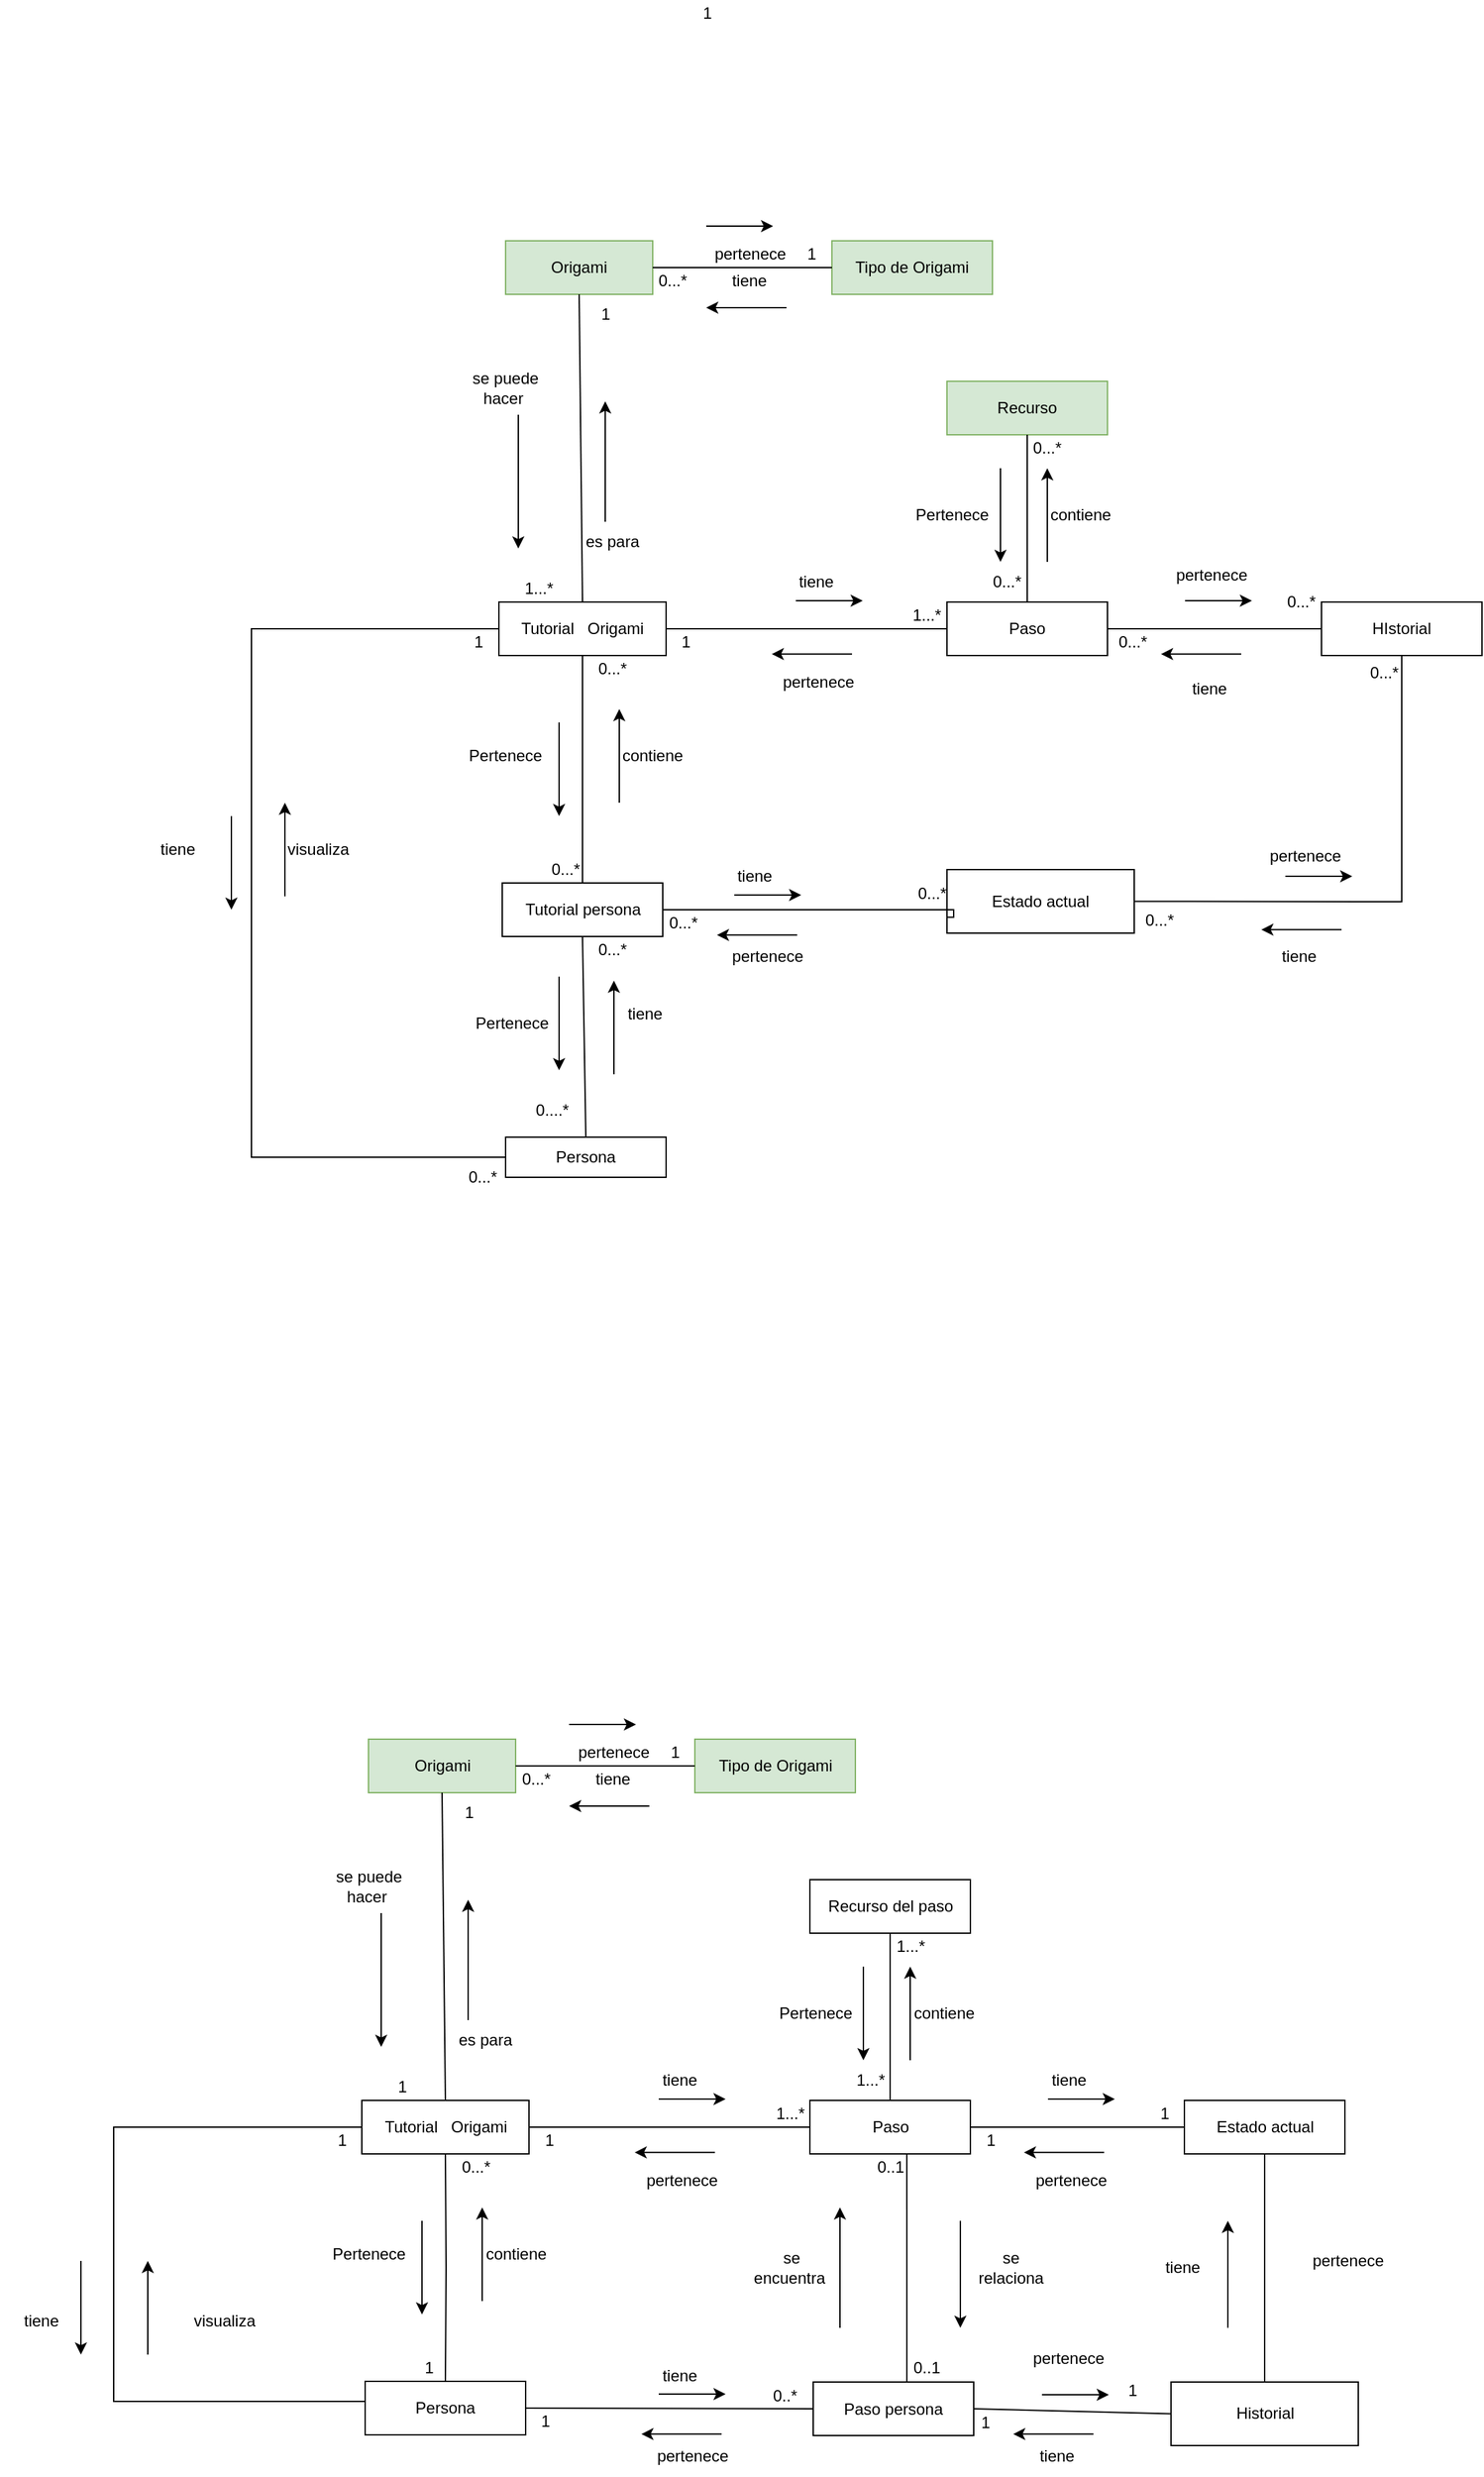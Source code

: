 <mxfile version="20.2.8" type="github">
  <diagram id="qQjOGNZVM2u2vZWcB5vZ" name="Página-1">
    <mxGraphModel dx="2557" dy="2134" grid="1" gridSize="10" guides="1" tooltips="1" connect="1" arrows="1" fold="1" page="1" pageScale="1" pageWidth="827" pageHeight="1169" math="0" shadow="0">
      <root>
        <mxCell id="0" />
        <mxCell id="1" parent="0" />
        <mxCell id="uiCKqk8TsC3t00TrTfl8-2" value="Tipo de Origami" style="rounded=0;whiteSpace=wrap;html=1;fillColor=#d5e8d4;strokeColor=#82b366;" parent="1" vertex="1">
          <mxGeometry x="424" y="40" width="120" height="40" as="geometry" />
        </mxCell>
        <mxCell id="uiCKqk8TsC3t00TrTfl8-4" value="Origami" style="rounded=0;whiteSpace=wrap;html=1;fillColor=#d5e8d4;strokeColor=#82b366;" parent="1" vertex="1">
          <mxGeometry x="180" y="40" width="110" height="40" as="geometry" />
        </mxCell>
        <mxCell id="uiCKqk8TsC3t00TrTfl8-8" value="Estado actual" style="rounded=0;whiteSpace=wrap;html=1;" parent="1" vertex="1">
          <mxGeometry x="510" y="510" width="140" height="47.5" as="geometry" />
        </mxCell>
        <mxCell id="uiCKqk8TsC3t00TrTfl8-10" value="" style="endArrow=none;html=1;rounded=0;entryX=0;entryY=0.5;entryDx=0;entryDy=0;exitX=1;exitY=0.5;exitDx=0;exitDy=0;" parent="1" source="uiCKqk8TsC3t00TrTfl8-4" target="uiCKqk8TsC3t00TrTfl8-2" edge="1">
          <mxGeometry width="50" height="50" relative="1" as="geometry">
            <mxPoint x="300" y="210" as="sourcePoint" />
            <mxPoint x="350" y="160" as="targetPoint" />
          </mxGeometry>
        </mxCell>
        <mxCell id="HBWo0hRsCbB8HQdKFILf-24" style="edgeStyle=orthogonalEdgeStyle;rounded=0;orthogonalLoop=1;jettySize=auto;html=1;exitX=0;exitY=0.5;exitDx=0;exitDy=0;entryX=0;entryY=0.5;entryDx=0;entryDy=0;endArrow=none;endFill=0;" parent="1" source="uiCKqk8TsC3t00TrTfl8-11" target="uiCKqk8TsC3t00TrTfl8-16" edge="1">
          <mxGeometry relative="1" as="geometry">
            <Array as="points">
              <mxPoint x="-10" y="725" />
              <mxPoint x="-10" y="330" />
            </Array>
          </mxGeometry>
        </mxCell>
        <mxCell id="uiCKqk8TsC3t00TrTfl8-11" value="Persona" style="rounded=0;whiteSpace=wrap;html=1;" parent="1" vertex="1">
          <mxGeometry x="180" y="710" width="120" height="30" as="geometry" />
        </mxCell>
        <mxCell id="uiCKqk8TsC3t00TrTfl8-13" value="" style="endArrow=none;html=1;rounded=0;exitX=0.5;exitY=1;exitDx=0;exitDy=0;entryX=0.5;entryY=0;entryDx=0;entryDy=0;" parent="1" source="uiCKqk8TsC3t00TrTfl8-4" target="uiCKqk8TsC3t00TrTfl8-16" edge="1">
          <mxGeometry width="50" height="50" relative="1" as="geometry">
            <mxPoint x="580" y="210" as="sourcePoint" />
            <mxPoint x="230" y="180" as="targetPoint" />
          </mxGeometry>
        </mxCell>
        <mxCell id="HBWo0hRsCbB8HQdKFILf-8" style="edgeStyle=orthogonalEdgeStyle;rounded=0;orthogonalLoop=1;jettySize=auto;html=1;endArrow=none;endFill=0;" parent="1" source="uiCKqk8TsC3t00TrTfl8-16" target="HBWo0hRsCbB8HQdKFILf-2" edge="1">
          <mxGeometry relative="1" as="geometry">
            <mxPoint x="350" y="330" as="targetPoint" />
          </mxGeometry>
        </mxCell>
        <mxCell id="uiCKqk8TsC3t00TrTfl8-16" value="Tutorial&amp;nbsp; &amp;nbsp;Origami" style="rounded=0;whiteSpace=wrap;html=1;" parent="1" vertex="1">
          <mxGeometry x="175" y="310" width="125" height="40" as="geometry" />
        </mxCell>
        <mxCell id="uiCKqk8TsC3t00TrTfl8-18" value="" style="endArrow=none;html=1;rounded=0;entryX=0.5;entryY=1;entryDx=0;entryDy=0;exitX=0.5;exitY=0;exitDx=0;exitDy=0;" parent="1" source="uiCKqk8TsC3t00TrTfl8-11" target="HBWo0hRsCbB8HQdKFILf-3" edge="1">
          <mxGeometry width="50" height="50" relative="1" as="geometry">
            <mxPoint x="290" y="290" as="sourcePoint" />
            <mxPoint x="340" y="230" as="targetPoint" />
          </mxGeometry>
        </mxCell>
        <mxCell id="uiCKqk8TsC3t00TrTfl8-19" value="" style="endArrow=classic;html=1;rounded=0;" parent="1" edge="1">
          <mxGeometry width="50" height="50" relative="1" as="geometry">
            <mxPoint x="330" y="29" as="sourcePoint" />
            <mxPoint x="380" y="29" as="targetPoint" />
          </mxGeometry>
        </mxCell>
        <mxCell id="uiCKqk8TsC3t00TrTfl8-20" value="" style="endArrow=classic;html=1;rounded=0;" parent="1" edge="1">
          <mxGeometry width="50" height="50" relative="1" as="geometry">
            <mxPoint x="390" y="90" as="sourcePoint" />
            <mxPoint x="330" y="90" as="targetPoint" />
          </mxGeometry>
        </mxCell>
        <mxCell id="uiCKqk8TsC3t00TrTfl8-21" value="" style="endArrow=classic;html=1;rounded=0;" parent="1" edge="1">
          <mxGeometry width="50" height="50" relative="1" as="geometry">
            <mxPoint x="254.5" y="250" as="sourcePoint" />
            <mxPoint x="254.5" y="160" as="targetPoint" />
          </mxGeometry>
        </mxCell>
        <mxCell id="uiCKqk8TsC3t00TrTfl8-24" value="tiene&amp;nbsp;" style="text;html=1;strokeColor=none;fillColor=none;align=center;verticalAlign=middle;whiteSpace=wrap;rounded=0;" parent="1" vertex="1">
          <mxGeometry x="334" y="55" width="60" height="30" as="geometry" />
        </mxCell>
        <mxCell id="uiCKqk8TsC3t00TrTfl8-26" value="0...*" style="text;html=1;strokeColor=none;fillColor=none;align=center;verticalAlign=middle;whiteSpace=wrap;rounded=0;" parent="1" vertex="1">
          <mxGeometry x="290" y="60" width="30" height="20" as="geometry" />
        </mxCell>
        <mxCell id="uiCKqk8TsC3t00TrTfl8-29" value="" style="endArrow=classic;html=1;rounded=0;" parent="1" edge="1">
          <mxGeometry width="50" height="50" relative="1" as="geometry">
            <mxPoint x="189.5" y="170" as="sourcePoint" />
            <mxPoint x="189.5" y="270" as="targetPoint" />
          </mxGeometry>
        </mxCell>
        <mxCell id="uiCKqk8TsC3t00TrTfl8-32" value="pertenece" style="text;html=1;strokeColor=none;fillColor=none;align=center;verticalAlign=middle;whiteSpace=wrap;rounded=0;" parent="1" vertex="1">
          <mxGeometry x="333" y="40" width="60" height="20" as="geometry" />
        </mxCell>
        <mxCell id="uiCKqk8TsC3t00TrTfl8-34" value="1" style="text;html=1;strokeColor=none;fillColor=none;align=center;verticalAlign=middle;whiteSpace=wrap;rounded=0;" parent="1" vertex="1">
          <mxGeometry x="394" y="40" width="30" height="20" as="geometry" />
        </mxCell>
        <mxCell id="uiCKqk8TsC3t00TrTfl8-35" value="es para" style="text;html=1;strokeColor=none;fillColor=none;align=center;verticalAlign=middle;whiteSpace=wrap;rounded=0;" parent="1" vertex="1">
          <mxGeometry x="230" y="250" width="60" height="30" as="geometry" />
        </mxCell>
        <mxCell id="uiCKqk8TsC3t00TrTfl8-39" value="1...*" style="text;html=1;strokeColor=none;fillColor=none;align=center;verticalAlign=middle;whiteSpace=wrap;rounded=0;" parent="1" vertex="1">
          <mxGeometry x="190" y="290" width="30" height="20" as="geometry" />
        </mxCell>
        <mxCell id="uiCKqk8TsC3t00TrTfl8-43" value="se puede hacer&amp;nbsp;" style="text;html=1;strokeColor=none;fillColor=none;align=center;verticalAlign=middle;whiteSpace=wrap;rounded=0;" parent="1" vertex="1">
          <mxGeometry x="150" y="140" width="60" height="20" as="geometry" />
        </mxCell>
        <mxCell id="uiCKqk8TsC3t00TrTfl8-44" value="1" style="text;html=1;strokeColor=none;fillColor=none;align=center;verticalAlign=middle;whiteSpace=wrap;rounded=0;" parent="1" vertex="1">
          <mxGeometry x="240" y="85" width="30" height="20" as="geometry" />
        </mxCell>
        <mxCell id="9ug6N_WHyPK3IRtUSMED-6" value="" style="endArrow=classic;html=1;rounded=0;" parent="1" edge="1">
          <mxGeometry width="50" height="50" relative="1" as="geometry">
            <mxPoint x="261" y="663" as="sourcePoint" />
            <mxPoint x="261" y="593" as="targetPoint" />
          </mxGeometry>
        </mxCell>
        <mxCell id="9ug6N_WHyPK3IRtUSMED-7" value="" style="endArrow=classic;html=1;rounded=0;" parent="1" edge="1">
          <mxGeometry width="50" height="50" relative="1" as="geometry">
            <mxPoint x="220" y="590" as="sourcePoint" />
            <mxPoint x="220" y="660" as="targetPoint" />
          </mxGeometry>
        </mxCell>
        <mxCell id="9ug6N_WHyPK3IRtUSMED-10" value="Pertenece" style="text;html=1;strokeColor=none;fillColor=none;align=center;verticalAlign=middle;whiteSpace=wrap;rounded=0;" parent="1" vertex="1">
          <mxGeometry x="155" y="610" width="60" height="30" as="geometry" />
        </mxCell>
        <mxCell id="9ug6N_WHyPK3IRtUSMED-11" value="tiene&amp;nbsp;" style="text;html=1;strokeColor=none;fillColor=none;align=center;verticalAlign=middle;whiteSpace=wrap;rounded=0;" parent="1" vertex="1">
          <mxGeometry x="256" y="603" width="60" height="30" as="geometry" />
        </mxCell>
        <mxCell id="D1ZlR4FxX_zHrMxvlO14-2" value="HIstorial" style="rounded=0;whiteSpace=wrap;html=1;" parent="1" vertex="1">
          <mxGeometry x="790" y="310" width="120" height="40" as="geometry" />
        </mxCell>
        <mxCell id="D1ZlR4FxX_zHrMxvlO14-34" value="Recurso" style="rounded=0;whiteSpace=wrap;html=1;fillColor=#d5e8d4;strokeColor=#82b366;" parent="1" vertex="1">
          <mxGeometry x="510" y="145" width="120" height="40" as="geometry" />
        </mxCell>
        <mxCell id="HBWo0hRsCbB8HQdKFILf-9" style="edgeStyle=orthogonalEdgeStyle;rounded=0;orthogonalLoop=1;jettySize=auto;html=1;entryX=0;entryY=0.5;entryDx=0;entryDy=0;endArrow=none;endFill=0;" parent="1" source="HBWo0hRsCbB8HQdKFILf-2" target="D1ZlR4FxX_zHrMxvlO14-2" edge="1">
          <mxGeometry relative="1" as="geometry" />
        </mxCell>
        <mxCell id="HBWo0hRsCbB8HQdKFILf-10" style="edgeStyle=orthogonalEdgeStyle;rounded=0;orthogonalLoop=1;jettySize=auto;html=1;endArrow=none;endFill=0;" parent="1" source="HBWo0hRsCbB8HQdKFILf-2" target="D1ZlR4FxX_zHrMxvlO14-34" edge="1">
          <mxGeometry relative="1" as="geometry" />
        </mxCell>
        <mxCell id="HBWo0hRsCbB8HQdKFILf-2" value="Paso" style="rounded=0;whiteSpace=wrap;html=1;" parent="1" vertex="1">
          <mxGeometry x="510" y="310" width="120" height="40" as="geometry" />
        </mxCell>
        <mxCell id="HBWo0hRsCbB8HQdKFILf-11" style="edgeStyle=orthogonalEdgeStyle;rounded=0;orthogonalLoop=1;jettySize=auto;html=1;exitX=0.5;exitY=0;exitDx=0;exitDy=0;entryX=0.5;entryY=1;entryDx=0;entryDy=0;endArrow=none;endFill=0;" parent="1" source="HBWo0hRsCbB8HQdKFILf-3" target="uiCKqk8TsC3t00TrTfl8-16" edge="1">
          <mxGeometry relative="1" as="geometry" />
        </mxCell>
        <mxCell id="HBWo0hRsCbB8HQdKFILf-3" value="Tutorial persona" style="rounded=0;whiteSpace=wrap;html=1;" parent="1" vertex="1">
          <mxGeometry x="177.5" y="520" width="120" height="40" as="geometry" />
        </mxCell>
        <mxCell id="HBWo0hRsCbB8HQdKFILf-13" value="0....*" style="text;html=1;strokeColor=none;fillColor=none;align=center;verticalAlign=middle;whiteSpace=wrap;rounded=0;" parent="1" vertex="1">
          <mxGeometry x="200" y="680" width="30" height="20" as="geometry" />
        </mxCell>
        <mxCell id="HBWo0hRsCbB8HQdKFILf-14" value="0...*" style="text;html=1;strokeColor=none;fillColor=none;align=center;verticalAlign=middle;whiteSpace=wrap;rounded=0;" parent="1" vertex="1">
          <mxGeometry x="245" y="560" width="30" height="20" as="geometry" />
        </mxCell>
        <mxCell id="HBWo0hRsCbB8HQdKFILf-16" value="" style="endArrow=classic;html=1;rounded=0;" parent="1" edge="1">
          <mxGeometry width="50" height="50" relative="1" as="geometry">
            <mxPoint x="265" y="460" as="sourcePoint" />
            <mxPoint x="265" y="390" as="targetPoint" />
          </mxGeometry>
        </mxCell>
        <mxCell id="HBWo0hRsCbB8HQdKFILf-17" value="contiene" style="text;html=1;strokeColor=none;fillColor=none;align=center;verticalAlign=middle;whiteSpace=wrap;rounded=0;" parent="1" vertex="1">
          <mxGeometry x="260" y="410" width="60" height="30" as="geometry" />
        </mxCell>
        <mxCell id="HBWo0hRsCbB8HQdKFILf-18" value="Pertenece" style="text;html=1;strokeColor=none;fillColor=none;align=center;verticalAlign=middle;whiteSpace=wrap;rounded=0;" parent="1" vertex="1">
          <mxGeometry x="150" y="410" width="60" height="30" as="geometry" />
        </mxCell>
        <mxCell id="HBWo0hRsCbB8HQdKFILf-19" value="" style="endArrow=classic;html=1;rounded=0;" parent="1" edge="1">
          <mxGeometry width="50" height="50" relative="1" as="geometry">
            <mxPoint x="220" y="400" as="sourcePoint" />
            <mxPoint x="220" y="470" as="targetPoint" />
          </mxGeometry>
        </mxCell>
        <mxCell id="HBWo0hRsCbB8HQdKFILf-21" value="0...*" style="text;html=1;strokeColor=none;fillColor=none;align=center;verticalAlign=middle;whiteSpace=wrap;rounded=0;" parent="1" vertex="1">
          <mxGeometry x="245" y="350" width="30" height="20" as="geometry" />
        </mxCell>
        <mxCell id="HBWo0hRsCbB8HQdKFILf-25" value="tiene" style="text;html=1;strokeColor=none;fillColor=none;align=center;verticalAlign=middle;whiteSpace=wrap;rounded=0;" parent="1" vertex="1">
          <mxGeometry x="-95" y="480" width="60" height="30" as="geometry" />
        </mxCell>
        <mxCell id="HBWo0hRsCbB8HQdKFILf-26" value="" style="endArrow=classic;html=1;rounded=0;" parent="1" edge="1">
          <mxGeometry width="50" height="50" relative="1" as="geometry">
            <mxPoint x="-25" y="470" as="sourcePoint" />
            <mxPoint x="-25" y="540" as="targetPoint" />
          </mxGeometry>
        </mxCell>
        <mxCell id="HBWo0hRsCbB8HQdKFILf-27" value="" style="endArrow=classic;html=1;rounded=0;" parent="1" edge="1">
          <mxGeometry width="50" height="50" relative="1" as="geometry">
            <mxPoint x="15" y="530" as="sourcePoint" />
            <mxPoint x="15" y="460" as="targetPoint" />
          </mxGeometry>
        </mxCell>
        <mxCell id="HBWo0hRsCbB8HQdKFILf-28" value="visualiza" style="text;html=1;strokeColor=none;fillColor=none;align=center;verticalAlign=middle;whiteSpace=wrap;rounded=0;" parent="1" vertex="1">
          <mxGeometry x="10" y="480" width="60" height="30" as="geometry" />
        </mxCell>
        <mxCell id="HBWo0hRsCbB8HQdKFILf-29" value="0...*" style="text;html=1;strokeColor=none;fillColor=none;align=center;verticalAlign=middle;whiteSpace=wrap;rounded=0;" parent="1" vertex="1">
          <mxGeometry x="147.5" y="730" width="30" height="20" as="geometry" />
        </mxCell>
        <mxCell id="HBWo0hRsCbB8HQdKFILf-30" value="1" style="text;html=1;strokeColor=none;fillColor=none;align=center;verticalAlign=middle;whiteSpace=wrap;rounded=0;" parent="1" vertex="1">
          <mxGeometry x="145" y="330" width="30" height="20" as="geometry" />
        </mxCell>
        <mxCell id="HBWo0hRsCbB8HQdKFILf-60" value="1" style="text;html=1;strokeColor=none;fillColor=none;align=center;verticalAlign=middle;whiteSpace=wrap;rounded=0;" parent="1" vertex="1">
          <mxGeometry x="316" y="-140" width="30" height="20" as="geometry" />
        </mxCell>
        <mxCell id="HBWo0hRsCbB8HQdKFILf-63" value="" style="endArrow=classic;html=1;rounded=0;" parent="1" edge="1">
          <mxGeometry width="50" height="50" relative="1" as="geometry">
            <mxPoint x="397" y="309" as="sourcePoint" />
            <mxPoint x="447" y="309" as="targetPoint" />
          </mxGeometry>
        </mxCell>
        <mxCell id="HBWo0hRsCbB8HQdKFILf-64" value="" style="endArrow=classic;html=1;rounded=0;" parent="1" edge="1">
          <mxGeometry width="50" height="50" relative="1" as="geometry">
            <mxPoint x="439" y="348.89" as="sourcePoint" />
            <mxPoint x="379" y="348.89" as="targetPoint" />
          </mxGeometry>
        </mxCell>
        <mxCell id="HBWo0hRsCbB8HQdKFILf-65" value="tiene&amp;nbsp;" style="text;html=1;strokeColor=none;fillColor=none;align=center;verticalAlign=middle;whiteSpace=wrap;rounded=0;" parent="1" vertex="1">
          <mxGeometry x="384" y="280" width="60" height="30" as="geometry" />
        </mxCell>
        <mxCell id="HBWo0hRsCbB8HQdKFILf-66" value="pertenece" style="text;html=1;strokeColor=none;fillColor=none;align=center;verticalAlign=middle;whiteSpace=wrap;rounded=0;" parent="1" vertex="1">
          <mxGeometry x="384" y="360" width="60" height="20" as="geometry" />
        </mxCell>
        <mxCell id="HBWo0hRsCbB8HQdKFILf-67" value="" style="endArrow=classic;html=1;rounded=0;" parent="1" edge="1">
          <mxGeometry width="50" height="50" relative="1" as="geometry">
            <mxPoint x="688" y="309" as="sourcePoint" />
            <mxPoint x="738" y="309" as="targetPoint" />
          </mxGeometry>
        </mxCell>
        <mxCell id="HBWo0hRsCbB8HQdKFILf-68" value="" style="endArrow=classic;html=1;rounded=0;" parent="1" edge="1">
          <mxGeometry width="50" height="50" relative="1" as="geometry">
            <mxPoint x="730" y="348.89" as="sourcePoint" />
            <mxPoint x="670" y="348.89" as="targetPoint" />
          </mxGeometry>
        </mxCell>
        <mxCell id="HBWo0hRsCbB8HQdKFILf-69" value="tiene&amp;nbsp;" style="text;html=1;strokeColor=none;fillColor=none;align=center;verticalAlign=middle;whiteSpace=wrap;rounded=0;" parent="1" vertex="1">
          <mxGeometry x="677.5" y="360" width="60" height="30" as="geometry" />
        </mxCell>
        <mxCell id="HBWo0hRsCbB8HQdKFILf-70" value="pertenece" style="text;html=1;strokeColor=none;fillColor=none;align=center;verticalAlign=middle;whiteSpace=wrap;rounded=0;" parent="1" vertex="1">
          <mxGeometry x="677.5" y="280" width="60" height="20" as="geometry" />
        </mxCell>
        <mxCell id="HBWo0hRsCbB8HQdKFILf-72" value="1...*" style="text;html=1;strokeColor=none;fillColor=none;align=center;verticalAlign=middle;whiteSpace=wrap;rounded=0;" parent="1" vertex="1">
          <mxGeometry x="480" y="310" width="30" height="20" as="geometry" />
        </mxCell>
        <mxCell id="HBWo0hRsCbB8HQdKFILf-74" value="1" style="text;html=1;strokeColor=none;fillColor=none;align=center;verticalAlign=middle;whiteSpace=wrap;rounded=0;" parent="1" vertex="1">
          <mxGeometry x="300" y="330" width="30" height="20" as="geometry" />
        </mxCell>
        <mxCell id="HBWo0hRsCbB8HQdKFILf-75" value="" style="endArrow=classic;html=1;rounded=0;" parent="1" edge="1">
          <mxGeometry width="50" height="50" relative="1" as="geometry">
            <mxPoint x="585" y="280" as="sourcePoint" />
            <mxPoint x="585" y="210" as="targetPoint" />
          </mxGeometry>
        </mxCell>
        <mxCell id="HBWo0hRsCbB8HQdKFILf-76" value="contiene" style="text;html=1;strokeColor=none;fillColor=none;align=center;verticalAlign=middle;whiteSpace=wrap;rounded=0;" parent="1" vertex="1">
          <mxGeometry x="580" y="230" width="60" height="30" as="geometry" />
        </mxCell>
        <mxCell id="HBWo0hRsCbB8HQdKFILf-77" value="Pertenece" style="text;html=1;strokeColor=none;fillColor=none;align=center;verticalAlign=middle;whiteSpace=wrap;rounded=0;" parent="1" vertex="1">
          <mxGeometry x="484" y="230" width="60" height="30" as="geometry" />
        </mxCell>
        <mxCell id="HBWo0hRsCbB8HQdKFILf-78" value="" style="endArrow=classic;html=1;rounded=0;" parent="1" edge="1">
          <mxGeometry width="50" height="50" relative="1" as="geometry">
            <mxPoint x="550" y="210" as="sourcePoint" />
            <mxPoint x="550" y="280" as="targetPoint" />
          </mxGeometry>
        </mxCell>
        <mxCell id="HBWo0hRsCbB8HQdKFILf-79" value="0...*" style="text;html=1;strokeColor=none;fillColor=none;align=center;verticalAlign=middle;whiteSpace=wrap;rounded=0;" parent="1" vertex="1">
          <mxGeometry x="570" y="185" width="30" height="20" as="geometry" />
        </mxCell>
        <mxCell id="HBWo0hRsCbB8HQdKFILf-80" value="0...*" style="text;html=1;strokeColor=none;fillColor=none;align=center;verticalAlign=middle;whiteSpace=wrap;rounded=0;" parent="1" vertex="1">
          <mxGeometry x="540" y="285" width="30" height="20" as="geometry" />
        </mxCell>
        <mxCell id="HBWo0hRsCbB8HQdKFILf-81" value="0...*" style="text;html=1;strokeColor=none;fillColor=none;align=center;verticalAlign=middle;whiteSpace=wrap;rounded=0;" parent="1" vertex="1">
          <mxGeometry x="210" y="500" width="30" height="20" as="geometry" />
        </mxCell>
        <mxCell id="HBWo0hRsCbB8HQdKFILf-82" value="" style="endArrow=classic;html=1;rounded=0;" parent="1" edge="1">
          <mxGeometry width="50" height="50" relative="1" as="geometry">
            <mxPoint x="351" y="529" as="sourcePoint" />
            <mxPoint x="401" y="529" as="targetPoint" />
          </mxGeometry>
        </mxCell>
        <mxCell id="HBWo0hRsCbB8HQdKFILf-83" value="" style="endArrow=classic;html=1;rounded=0;" parent="1" edge="1">
          <mxGeometry width="50" height="50" relative="1" as="geometry">
            <mxPoint x="398" y="558.89" as="sourcePoint" />
            <mxPoint x="338" y="558.89" as="targetPoint" />
          </mxGeometry>
        </mxCell>
        <mxCell id="HBWo0hRsCbB8HQdKFILf-84" value="tiene&amp;nbsp;" style="text;html=1;strokeColor=none;fillColor=none;align=center;verticalAlign=middle;whiteSpace=wrap;rounded=0;" parent="1" vertex="1">
          <mxGeometry x="338" y="500" width="60" height="30" as="geometry" />
        </mxCell>
        <mxCell id="HBWo0hRsCbB8HQdKFILf-85" value="pertenece" style="text;html=1;strokeColor=none;fillColor=none;align=center;verticalAlign=middle;whiteSpace=wrap;rounded=0;" parent="1" vertex="1">
          <mxGeometry x="346" y="565" width="60" height="20" as="geometry" />
        </mxCell>
        <mxCell id="pEWitNdCzlsHCxPC0Hx6-3" style="edgeStyle=orthogonalEdgeStyle;rounded=0;orthogonalLoop=1;jettySize=auto;html=1;exitX=0;exitY=0;exitDx=0;exitDy=0;entryX=0;entryY=0.75;entryDx=0;entryDy=0;endArrow=none;endFill=0;" edge="1" parent="1" source="HBWo0hRsCbB8HQdKFILf-92" target="uiCKqk8TsC3t00TrTfl8-8">
          <mxGeometry relative="1" as="geometry">
            <Array as="points">
              <mxPoint x="515" y="540" />
            </Array>
          </mxGeometry>
        </mxCell>
        <mxCell id="HBWo0hRsCbB8HQdKFILf-92" value="0...*" style="text;html=1;strokeColor=none;fillColor=none;align=center;verticalAlign=middle;whiteSpace=wrap;rounded=0;" parent="1" vertex="1">
          <mxGeometry x="297.5" y="540" width="30" height="20" as="geometry" />
        </mxCell>
        <mxCell id="HBWo0hRsCbB8HQdKFILf-93" value="0...*" style="text;html=1;strokeColor=none;fillColor=none;align=center;verticalAlign=middle;whiteSpace=wrap;rounded=0;" parent="1" vertex="1">
          <mxGeometry x="484" y="520" width="30" height="16.25" as="geometry" />
        </mxCell>
        <mxCell id="k-DiVMlj86GTp8KlQiYM-1" value="Tipo de Origami" style="rounded=0;whiteSpace=wrap;html=1;fillColor=#d5e8d4;strokeColor=#82b366;" parent="1" vertex="1">
          <mxGeometry x="321.5" y="1160" width="120" height="40" as="geometry" />
        </mxCell>
        <mxCell id="k-DiVMlj86GTp8KlQiYM-3" value="Origami" style="rounded=0;whiteSpace=wrap;html=1;fillColor=#d5e8d4;strokeColor=#82b366;" parent="1" vertex="1">
          <mxGeometry x="77.5" y="1160" width="110" height="40" as="geometry" />
        </mxCell>
        <mxCell id="k-DiVMlj86GTp8KlQiYM-4" value="Historial" style="rounded=0;whiteSpace=wrap;html=1;" parent="1" vertex="1">
          <mxGeometry x="677.5" y="1640.5" width="140" height="47.5" as="geometry" />
        </mxCell>
        <mxCell id="k-DiVMlj86GTp8KlQiYM-5" value="" style="endArrow=none;html=1;rounded=0;entryX=0;entryY=0.5;entryDx=0;entryDy=0;exitX=1;exitY=0.5;exitDx=0;exitDy=0;" parent="1" source="k-DiVMlj86GTp8KlQiYM-3" target="k-DiVMlj86GTp8KlQiYM-1" edge="1">
          <mxGeometry width="50" height="50" relative="1" as="geometry">
            <mxPoint x="197.5" y="1330" as="sourcePoint" />
            <mxPoint x="247.5" y="1280" as="targetPoint" />
          </mxGeometry>
        </mxCell>
        <mxCell id="k-DiVMlj86GTp8KlQiYM-6" style="edgeStyle=orthogonalEdgeStyle;rounded=0;orthogonalLoop=1;jettySize=auto;html=1;exitX=0;exitY=0.5;exitDx=0;exitDy=0;entryX=0;entryY=0.5;entryDx=0;entryDy=0;endArrow=none;endFill=0;" parent="1" source="k-DiVMlj86GTp8KlQiYM-7" target="k-DiVMlj86GTp8KlQiYM-10" edge="1">
          <mxGeometry relative="1" as="geometry">
            <Array as="points">
              <mxPoint x="-113" y="1655" />
              <mxPoint x="-113" y="1450" />
            </Array>
          </mxGeometry>
        </mxCell>
        <mxCell id="k-DiVMlj86GTp8KlQiYM-7" value="Persona" style="rounded=0;whiteSpace=wrap;html=1;" parent="1" vertex="1">
          <mxGeometry x="75" y="1640" width="120" height="40" as="geometry" />
        </mxCell>
        <mxCell id="k-DiVMlj86GTp8KlQiYM-8" value="" style="endArrow=none;html=1;rounded=0;exitX=0.5;exitY=1;exitDx=0;exitDy=0;entryX=0.5;entryY=0;entryDx=0;entryDy=0;" parent="1" source="k-DiVMlj86GTp8KlQiYM-3" target="k-DiVMlj86GTp8KlQiYM-10" edge="1">
          <mxGeometry width="50" height="50" relative="1" as="geometry">
            <mxPoint x="477.5" y="1330" as="sourcePoint" />
            <mxPoint x="127.5" y="1300" as="targetPoint" />
          </mxGeometry>
        </mxCell>
        <mxCell id="k-DiVMlj86GTp8KlQiYM-9" style="edgeStyle=orthogonalEdgeStyle;rounded=0;orthogonalLoop=1;jettySize=auto;html=1;endArrow=none;endFill=0;" parent="1" source="k-DiVMlj86GTp8KlQiYM-10" target="k-DiVMlj86GTp8KlQiYM-33" edge="1">
          <mxGeometry relative="1" as="geometry">
            <mxPoint x="247.5" y="1450" as="targetPoint" />
          </mxGeometry>
        </mxCell>
        <mxCell id="k-DiVMlj86GTp8KlQiYM-10" value="Tutorial&amp;nbsp; &amp;nbsp;Origami" style="rounded=0;whiteSpace=wrap;html=1;" parent="1" vertex="1">
          <mxGeometry x="72.5" y="1430" width="125" height="40" as="geometry" />
        </mxCell>
        <mxCell id="k-DiVMlj86GTp8KlQiYM-12" value="" style="endArrow=classic;html=1;rounded=0;" parent="1" edge="1">
          <mxGeometry width="50" height="50" relative="1" as="geometry">
            <mxPoint x="227.5" y="1149" as="sourcePoint" />
            <mxPoint x="277.5" y="1149" as="targetPoint" />
          </mxGeometry>
        </mxCell>
        <mxCell id="k-DiVMlj86GTp8KlQiYM-13" value="" style="endArrow=classic;html=1;rounded=0;" parent="1" edge="1">
          <mxGeometry width="50" height="50" relative="1" as="geometry">
            <mxPoint x="287.5" y="1210" as="sourcePoint" />
            <mxPoint x="227.5" y="1210" as="targetPoint" />
          </mxGeometry>
        </mxCell>
        <mxCell id="k-DiVMlj86GTp8KlQiYM-14" value="" style="endArrow=classic;html=1;rounded=0;" parent="1" edge="1">
          <mxGeometry width="50" height="50" relative="1" as="geometry">
            <mxPoint x="152" y="1370" as="sourcePoint" />
            <mxPoint x="152" y="1280" as="targetPoint" />
          </mxGeometry>
        </mxCell>
        <mxCell id="k-DiVMlj86GTp8KlQiYM-15" value="tiene&amp;nbsp;" style="text;html=1;strokeColor=none;fillColor=none;align=center;verticalAlign=middle;whiteSpace=wrap;rounded=0;" parent="1" vertex="1">
          <mxGeometry x="231.5" y="1175" width="60" height="30" as="geometry" />
        </mxCell>
        <mxCell id="k-DiVMlj86GTp8KlQiYM-16" value="0...*" style="text;html=1;strokeColor=none;fillColor=none;align=center;verticalAlign=middle;whiteSpace=wrap;rounded=0;" parent="1" vertex="1">
          <mxGeometry x="187.5" y="1180" width="30" height="20" as="geometry" />
        </mxCell>
        <mxCell id="k-DiVMlj86GTp8KlQiYM-17" value="" style="endArrow=classic;html=1;rounded=0;" parent="1" edge="1">
          <mxGeometry width="50" height="50" relative="1" as="geometry">
            <mxPoint x="87" y="1290" as="sourcePoint" />
            <mxPoint x="87" y="1390" as="targetPoint" />
          </mxGeometry>
        </mxCell>
        <mxCell id="k-DiVMlj86GTp8KlQiYM-18" value="pertenece" style="text;html=1;strokeColor=none;fillColor=none;align=center;verticalAlign=middle;whiteSpace=wrap;rounded=0;" parent="1" vertex="1">
          <mxGeometry x="230.5" y="1160" width="60" height="20" as="geometry" />
        </mxCell>
        <mxCell id="k-DiVMlj86GTp8KlQiYM-19" value="1" style="text;html=1;strokeColor=none;fillColor=none;align=center;verticalAlign=middle;whiteSpace=wrap;rounded=0;" parent="1" vertex="1">
          <mxGeometry x="291.5" y="1160" width="30" height="20" as="geometry" />
        </mxCell>
        <mxCell id="k-DiVMlj86GTp8KlQiYM-20" value="es para" style="text;html=1;strokeColor=none;fillColor=none;align=center;verticalAlign=middle;whiteSpace=wrap;rounded=0;" parent="1" vertex="1">
          <mxGeometry x="135" y="1370" width="60" height="30" as="geometry" />
        </mxCell>
        <mxCell id="k-DiVMlj86GTp8KlQiYM-21" value="1" style="text;html=1;strokeColor=none;fillColor=none;align=center;verticalAlign=middle;whiteSpace=wrap;rounded=0;" parent="1" vertex="1">
          <mxGeometry x="87.5" y="1410" width="30" height="20" as="geometry" />
        </mxCell>
        <mxCell id="k-DiVMlj86GTp8KlQiYM-22" value="se puede hacer&amp;nbsp;" style="text;html=1;strokeColor=none;fillColor=none;align=center;verticalAlign=middle;whiteSpace=wrap;rounded=0;" parent="1" vertex="1">
          <mxGeometry x="47.5" y="1260" width="60" height="20" as="geometry" />
        </mxCell>
        <mxCell id="k-DiVMlj86GTp8KlQiYM-23" value="1" style="text;html=1;strokeColor=none;fillColor=none;align=center;verticalAlign=middle;whiteSpace=wrap;rounded=0;" parent="1" vertex="1">
          <mxGeometry x="137.5" y="1205" width="30" height="20" as="geometry" />
        </mxCell>
        <mxCell id="k-DiVMlj86GTp8KlQiYM-24" value="" style="endArrow=none;html=1;rounded=0;exitX=1;exitY=0.5;exitDx=0;exitDy=0;entryX=0;entryY=0.5;entryDx=0;entryDy=0;" parent="1" source="k-DiVMlj86GTp8KlQiYM-44" target="k-DiVMlj86GTp8KlQiYM-4" edge="1">
          <mxGeometry width="50" height="50" relative="1" as="geometry">
            <mxPoint x="343.5" y="1580.5" as="sourcePoint" />
            <mxPoint x="453.5" y="1480.5" as="targetPoint" />
            <Array as="points" />
          </mxGeometry>
        </mxCell>
        <mxCell id="k-DiVMlj86GTp8KlQiYM-29" value="Estado actual" style="rounded=0;whiteSpace=wrap;html=1;" parent="1" vertex="1">
          <mxGeometry x="687.5" y="1430" width="120" height="40" as="geometry" />
        </mxCell>
        <mxCell id="k-DiVMlj86GTp8KlQiYM-30" value="Recurso del paso" style="rounded=0;whiteSpace=wrap;html=1;" parent="1" vertex="1">
          <mxGeometry x="407.5" y="1265" width="120" height="40" as="geometry" />
        </mxCell>
        <mxCell id="k-DiVMlj86GTp8KlQiYM-31" style="edgeStyle=orthogonalEdgeStyle;rounded=0;orthogonalLoop=1;jettySize=auto;html=1;entryX=0;entryY=0.5;entryDx=0;entryDy=0;endArrow=none;endFill=0;" parent="1" source="k-DiVMlj86GTp8KlQiYM-33" target="k-DiVMlj86GTp8KlQiYM-29" edge="1">
          <mxGeometry relative="1" as="geometry" />
        </mxCell>
        <mxCell id="k-DiVMlj86GTp8KlQiYM-32" style="edgeStyle=orthogonalEdgeStyle;rounded=0;orthogonalLoop=1;jettySize=auto;html=1;endArrow=none;endFill=0;" parent="1" source="k-DiVMlj86GTp8KlQiYM-33" target="k-DiVMlj86GTp8KlQiYM-30" edge="1">
          <mxGeometry relative="1" as="geometry" />
        </mxCell>
        <mxCell id="k-DiVMlj86GTp8KlQiYM-33" value="Paso" style="rounded=0;whiteSpace=wrap;html=1;" parent="1" vertex="1">
          <mxGeometry x="407.5" y="1430" width="120" height="40" as="geometry" />
        </mxCell>
        <mxCell id="k-DiVMlj86GTp8KlQiYM-34" style="edgeStyle=orthogonalEdgeStyle;rounded=0;orthogonalLoop=1;jettySize=auto;html=1;exitX=0.5;exitY=0;exitDx=0;exitDy=0;entryX=0.5;entryY=1;entryDx=0;entryDy=0;endArrow=none;endFill=0;" parent="1" target="k-DiVMlj86GTp8KlQiYM-10" edge="1">
          <mxGeometry relative="1" as="geometry">
            <mxPoint x="135.0" y="1640" as="sourcePoint" />
          </mxGeometry>
        </mxCell>
        <mxCell id="k-DiVMlj86GTp8KlQiYM-35" style="edgeStyle=orthogonalEdgeStyle;rounded=0;orthogonalLoop=1;jettySize=auto;html=1;exitX=1;exitY=0.5;exitDx=0;exitDy=0;entryX=0;entryY=0.5;entryDx=0;entryDy=0;endArrow=none;endFill=0;" parent="1" target="k-DiVMlj86GTp8KlQiYM-44" edge="1">
          <mxGeometry relative="1" as="geometry">
            <mxPoint x="195.0" y="1660" as="sourcePoint" />
          </mxGeometry>
        </mxCell>
        <mxCell id="k-DiVMlj86GTp8KlQiYM-39" value="" style="endArrow=classic;html=1;rounded=0;" parent="1" edge="1">
          <mxGeometry width="50" height="50" relative="1" as="geometry">
            <mxPoint x="162.5" y="1580" as="sourcePoint" />
            <mxPoint x="162.5" y="1510" as="targetPoint" />
          </mxGeometry>
        </mxCell>
        <mxCell id="k-DiVMlj86GTp8KlQiYM-40" value="contiene" style="text;html=1;strokeColor=none;fillColor=none;align=center;verticalAlign=middle;whiteSpace=wrap;rounded=0;" parent="1" vertex="1">
          <mxGeometry x="157.5" y="1530" width="60" height="30" as="geometry" />
        </mxCell>
        <mxCell id="k-DiVMlj86GTp8KlQiYM-41" value="Pertenece" style="text;html=1;strokeColor=none;fillColor=none;align=center;verticalAlign=middle;whiteSpace=wrap;rounded=0;" parent="1" vertex="1">
          <mxGeometry x="47.5" y="1530" width="60" height="30" as="geometry" />
        </mxCell>
        <mxCell id="k-DiVMlj86GTp8KlQiYM-42" value="" style="endArrow=classic;html=1;rounded=0;" parent="1" edge="1">
          <mxGeometry width="50" height="50" relative="1" as="geometry">
            <mxPoint x="117.5" y="1520" as="sourcePoint" />
            <mxPoint x="117.5" y="1590" as="targetPoint" />
          </mxGeometry>
        </mxCell>
        <mxCell id="k-DiVMlj86GTp8KlQiYM-43" value="0...*" style="text;html=1;strokeColor=none;fillColor=none;align=center;verticalAlign=middle;whiteSpace=wrap;rounded=0;" parent="1" vertex="1">
          <mxGeometry x="142.5" y="1470" width="30" height="20" as="geometry" />
        </mxCell>
        <mxCell id="k-DiVMlj86GTp8KlQiYM-44" value="Paso persona" style="rounded=0;whiteSpace=wrap;html=1;" parent="1" vertex="1">
          <mxGeometry x="410" y="1640.5" width="120" height="40" as="geometry" />
        </mxCell>
        <mxCell id="k-DiVMlj86GTp8KlQiYM-45" value="tiene" style="text;html=1;strokeColor=none;fillColor=none;align=center;verticalAlign=middle;whiteSpace=wrap;rounded=0;" parent="1" vertex="1">
          <mxGeometry x="-197.5" y="1580" width="60" height="30" as="geometry" />
        </mxCell>
        <mxCell id="k-DiVMlj86GTp8KlQiYM-46" value="" style="endArrow=classic;html=1;rounded=0;" parent="1" edge="1">
          <mxGeometry width="50" height="50" relative="1" as="geometry">
            <mxPoint x="-137.5" y="1550" as="sourcePoint" />
            <mxPoint x="-137.5" y="1620" as="targetPoint" />
          </mxGeometry>
        </mxCell>
        <mxCell id="k-DiVMlj86GTp8KlQiYM-47" value="" style="endArrow=classic;html=1;rounded=0;" parent="1" edge="1">
          <mxGeometry width="50" height="50" relative="1" as="geometry">
            <mxPoint x="-87.5" y="1620" as="sourcePoint" />
            <mxPoint x="-87.5" y="1550" as="targetPoint" />
          </mxGeometry>
        </mxCell>
        <mxCell id="k-DiVMlj86GTp8KlQiYM-48" value="visualiza" style="text;html=1;strokeColor=none;fillColor=none;align=center;verticalAlign=middle;whiteSpace=wrap;rounded=0;" parent="1" vertex="1">
          <mxGeometry x="-60" y="1580" width="60" height="30" as="geometry" />
        </mxCell>
        <mxCell id="k-DiVMlj86GTp8KlQiYM-50" value="1" style="text;html=1;strokeColor=none;fillColor=none;align=center;verticalAlign=middle;whiteSpace=wrap;rounded=0;" parent="1" vertex="1">
          <mxGeometry x="42.5" y="1450" width="30" height="20" as="geometry" />
        </mxCell>
        <mxCell id="k-DiVMlj86GTp8KlQiYM-65" value="" style="endArrow=classic;html=1;rounded=0;" parent="1" edge="1">
          <mxGeometry width="50" height="50" relative="1" as="geometry">
            <mxPoint x="294.5" y="1429" as="sourcePoint" />
            <mxPoint x="344.5" y="1429" as="targetPoint" />
          </mxGeometry>
        </mxCell>
        <mxCell id="k-DiVMlj86GTp8KlQiYM-66" value="" style="endArrow=classic;html=1;rounded=0;" parent="1" edge="1">
          <mxGeometry width="50" height="50" relative="1" as="geometry">
            <mxPoint x="336.5" y="1468.89" as="sourcePoint" />
            <mxPoint x="276.5" y="1468.89" as="targetPoint" />
          </mxGeometry>
        </mxCell>
        <mxCell id="k-DiVMlj86GTp8KlQiYM-67" value="tiene&amp;nbsp;" style="text;html=1;strokeColor=none;fillColor=none;align=center;verticalAlign=middle;whiteSpace=wrap;rounded=0;" parent="1" vertex="1">
          <mxGeometry x="281.5" y="1400" width="60" height="30" as="geometry" />
        </mxCell>
        <mxCell id="k-DiVMlj86GTp8KlQiYM-68" value="pertenece" style="text;html=1;strokeColor=none;fillColor=none;align=center;verticalAlign=middle;whiteSpace=wrap;rounded=0;" parent="1" vertex="1">
          <mxGeometry x="281.5" y="1480" width="60" height="20" as="geometry" />
        </mxCell>
        <mxCell id="k-DiVMlj86GTp8KlQiYM-69" value="" style="endArrow=classic;html=1;rounded=0;" parent="1" edge="1">
          <mxGeometry width="50" height="50" relative="1" as="geometry">
            <mxPoint x="585.5" y="1429" as="sourcePoint" />
            <mxPoint x="635.5" y="1429" as="targetPoint" />
          </mxGeometry>
        </mxCell>
        <mxCell id="k-DiVMlj86GTp8KlQiYM-70" value="" style="endArrow=classic;html=1;rounded=0;" parent="1" edge="1">
          <mxGeometry width="50" height="50" relative="1" as="geometry">
            <mxPoint x="627.5" y="1468.89" as="sourcePoint" />
            <mxPoint x="567.5" y="1468.89" as="targetPoint" />
          </mxGeometry>
        </mxCell>
        <mxCell id="k-DiVMlj86GTp8KlQiYM-71" value="tiene&amp;nbsp;" style="text;html=1;strokeColor=none;fillColor=none;align=center;verticalAlign=middle;whiteSpace=wrap;rounded=0;" parent="1" vertex="1">
          <mxGeometry x="572.5" y="1400" width="60" height="30" as="geometry" />
        </mxCell>
        <mxCell id="k-DiVMlj86GTp8KlQiYM-72" value="pertenece" style="text;html=1;strokeColor=none;fillColor=none;align=center;verticalAlign=middle;whiteSpace=wrap;rounded=0;" parent="1" vertex="1">
          <mxGeometry x="572.5" y="1480" width="60" height="20" as="geometry" />
        </mxCell>
        <mxCell id="k-DiVMlj86GTp8KlQiYM-73" value="1" style="text;html=1;strokeColor=none;fillColor=none;align=center;verticalAlign=middle;whiteSpace=wrap;rounded=0;" parent="1" vertex="1">
          <mxGeometry x="657.5" y="1430" width="30" height="20" as="geometry" />
        </mxCell>
        <mxCell id="k-DiVMlj86GTp8KlQiYM-74" value="1...*" style="text;html=1;strokeColor=none;fillColor=none;align=center;verticalAlign=middle;whiteSpace=wrap;rounded=0;" parent="1" vertex="1">
          <mxGeometry x="377.5" y="1430" width="30" height="20" as="geometry" />
        </mxCell>
        <mxCell id="k-DiVMlj86GTp8KlQiYM-75" value="1" style="text;html=1;strokeColor=none;fillColor=none;align=center;verticalAlign=middle;whiteSpace=wrap;rounded=0;" parent="1" vertex="1">
          <mxGeometry x="527.5" y="1450" width="30" height="20" as="geometry" />
        </mxCell>
        <mxCell id="k-DiVMlj86GTp8KlQiYM-76" value="1" style="text;html=1;strokeColor=none;fillColor=none;align=center;verticalAlign=middle;whiteSpace=wrap;rounded=0;" parent="1" vertex="1">
          <mxGeometry x="197.5" y="1450" width="30" height="20" as="geometry" />
        </mxCell>
        <mxCell id="k-DiVMlj86GTp8KlQiYM-77" value="" style="endArrow=classic;html=1;rounded=0;" parent="1" edge="1">
          <mxGeometry width="50" height="50" relative="1" as="geometry">
            <mxPoint x="482.5" y="1400" as="sourcePoint" />
            <mxPoint x="482.5" y="1330" as="targetPoint" />
          </mxGeometry>
        </mxCell>
        <mxCell id="k-DiVMlj86GTp8KlQiYM-78" value="contiene" style="text;html=1;strokeColor=none;fillColor=none;align=center;verticalAlign=middle;whiteSpace=wrap;rounded=0;" parent="1" vertex="1">
          <mxGeometry x="477.5" y="1350" width="60" height="30" as="geometry" />
        </mxCell>
        <mxCell id="k-DiVMlj86GTp8KlQiYM-79" value="Pertenece" style="text;html=1;strokeColor=none;fillColor=none;align=center;verticalAlign=middle;whiteSpace=wrap;rounded=0;" parent="1" vertex="1">
          <mxGeometry x="381.5" y="1350" width="60" height="30" as="geometry" />
        </mxCell>
        <mxCell id="k-DiVMlj86GTp8KlQiYM-80" value="" style="endArrow=classic;html=1;rounded=0;" parent="1" edge="1">
          <mxGeometry width="50" height="50" relative="1" as="geometry">
            <mxPoint x="447.5" y="1330" as="sourcePoint" />
            <mxPoint x="447.5" y="1400" as="targetPoint" />
          </mxGeometry>
        </mxCell>
        <mxCell id="k-DiVMlj86GTp8KlQiYM-81" value="1...*" style="text;html=1;strokeColor=none;fillColor=none;align=center;verticalAlign=middle;whiteSpace=wrap;rounded=0;" parent="1" vertex="1">
          <mxGeometry x="467.5" y="1305" width="30" height="20" as="geometry" />
        </mxCell>
        <mxCell id="k-DiVMlj86GTp8KlQiYM-82" value="1...*" style="text;html=1;strokeColor=none;fillColor=none;align=center;verticalAlign=middle;whiteSpace=wrap;rounded=0;" parent="1" vertex="1">
          <mxGeometry x="437.5" y="1405" width="30" height="20" as="geometry" />
        </mxCell>
        <mxCell id="k-DiVMlj86GTp8KlQiYM-83" value="1" style="text;html=1;strokeColor=none;fillColor=none;align=center;verticalAlign=middle;whiteSpace=wrap;rounded=0;" parent="1" vertex="1">
          <mxGeometry x="107.5" y="1620" width="30" height="20" as="geometry" />
        </mxCell>
        <mxCell id="k-DiVMlj86GTp8KlQiYM-84" value="" style="endArrow=classic;html=1;rounded=0;" parent="1" edge="1">
          <mxGeometry width="50" height="50" relative="1" as="geometry">
            <mxPoint x="294.5" y="1649.5" as="sourcePoint" />
            <mxPoint x="344.5" y="1649.5" as="targetPoint" />
          </mxGeometry>
        </mxCell>
        <mxCell id="k-DiVMlj86GTp8KlQiYM-85" value="" style="endArrow=classic;html=1;rounded=0;" parent="1" edge="1">
          <mxGeometry width="50" height="50" relative="1" as="geometry">
            <mxPoint x="341.5" y="1679.39" as="sourcePoint" />
            <mxPoint x="281.5" y="1679.39" as="targetPoint" />
          </mxGeometry>
        </mxCell>
        <mxCell id="k-DiVMlj86GTp8KlQiYM-86" value="tiene&amp;nbsp;" style="text;html=1;strokeColor=none;fillColor=none;align=center;verticalAlign=middle;whiteSpace=wrap;rounded=0;" parent="1" vertex="1">
          <mxGeometry x="281.5" y="1620.5" width="60" height="30" as="geometry" />
        </mxCell>
        <mxCell id="k-DiVMlj86GTp8KlQiYM-87" value="pertenece" style="text;html=1;strokeColor=none;fillColor=none;align=center;verticalAlign=middle;whiteSpace=wrap;rounded=0;" parent="1" vertex="1">
          <mxGeometry x="289.5" y="1685.5" width="60" height="20" as="geometry" />
        </mxCell>
        <mxCell id="k-DiVMlj86GTp8KlQiYM-88" value="" style="endArrow=classic;html=1;rounded=0;" parent="1" edge="1">
          <mxGeometry width="50" height="50" relative="1" as="geometry">
            <mxPoint x="581" y="1650.02" as="sourcePoint" />
            <mxPoint x="631" y="1650.02" as="targetPoint" />
          </mxGeometry>
        </mxCell>
        <mxCell id="k-DiVMlj86GTp8KlQiYM-89" value="" style="endArrow=classic;html=1;rounded=0;" parent="1" edge="1">
          <mxGeometry width="50" height="50" relative="1" as="geometry">
            <mxPoint x="619.5" y="1679.39" as="sourcePoint" />
            <mxPoint x="559.5" y="1679.39" as="targetPoint" />
          </mxGeometry>
        </mxCell>
        <mxCell id="k-DiVMlj86GTp8KlQiYM-90" value="tiene&amp;nbsp;" style="text;html=1;strokeColor=none;fillColor=none;align=center;verticalAlign=middle;whiteSpace=wrap;rounded=0;" parent="1" vertex="1">
          <mxGeometry x="563.5" y="1680.5" width="60" height="30" as="geometry" />
        </mxCell>
        <mxCell id="k-DiVMlj86GTp8KlQiYM-91" value="pertenece" style="text;html=1;strokeColor=none;fillColor=none;align=center;verticalAlign=middle;whiteSpace=wrap;rounded=0;" parent="1" vertex="1">
          <mxGeometry x="571" y="1613" width="60" height="20" as="geometry" />
        </mxCell>
        <mxCell id="k-DiVMlj86GTp8KlQiYM-92" value="0..*" style="text;html=1;strokeColor=none;fillColor=none;align=center;verticalAlign=middle;whiteSpace=wrap;rounded=0;" parent="1" vertex="1">
          <mxGeometry x="373.5" y="1640.5" width="30" height="20" as="geometry" />
        </mxCell>
        <mxCell id="k-DiVMlj86GTp8KlQiYM-93" value="1" style="text;html=1;strokeColor=none;fillColor=none;align=center;verticalAlign=middle;whiteSpace=wrap;rounded=0;" parent="1" vertex="1">
          <mxGeometry x="195" y="1660" width="30" height="20" as="geometry" />
        </mxCell>
        <mxCell id="k-DiVMlj86GTp8KlQiYM-94" value="1" style="text;html=1;strokeColor=none;fillColor=none;align=center;verticalAlign=middle;whiteSpace=wrap;rounded=0;" parent="1" vertex="1">
          <mxGeometry x="633.5" y="1636.75" width="30" height="20" as="geometry" />
        </mxCell>
        <mxCell id="k-DiVMlj86GTp8KlQiYM-95" value="1" style="text;html=1;strokeColor=none;fillColor=none;align=center;verticalAlign=middle;whiteSpace=wrap;rounded=0;" parent="1" vertex="1">
          <mxGeometry x="523.5" y="1660.5" width="30" height="20" as="geometry" />
        </mxCell>
        <mxCell id="k-DiVMlj86GTp8KlQiYM-107" value="" style="endArrow=none;html=1;rounded=0;entryX=0.604;entryY=1;entryDx=0;entryDy=0;entryPerimeter=0;" parent="1" target="k-DiVMlj86GTp8KlQiYM-33" edge="1">
          <mxGeometry width="50" height="50" relative="1" as="geometry">
            <mxPoint x="480" y="1640" as="sourcePoint" />
            <mxPoint x="510" y="1540" as="targetPoint" />
          </mxGeometry>
        </mxCell>
        <mxCell id="k-DiVMlj86GTp8KlQiYM-108" value="" style="endArrow=classic;html=1;rounded=0;" parent="1" edge="1">
          <mxGeometry width="50" height="50" relative="1" as="geometry">
            <mxPoint x="430" y="1600" as="sourcePoint" />
            <mxPoint x="430" y="1510" as="targetPoint" />
          </mxGeometry>
        </mxCell>
        <mxCell id="k-DiVMlj86GTp8KlQiYM-109" value="" style="endArrow=classic;html=1;rounded=0;" parent="1" edge="1">
          <mxGeometry width="50" height="50" relative="1" as="geometry">
            <mxPoint x="520" y="1520" as="sourcePoint" />
            <mxPoint x="520" y="1600" as="targetPoint" />
          </mxGeometry>
        </mxCell>
        <mxCell id="k-DiVMlj86GTp8KlQiYM-110" value="se encuentra&amp;nbsp;" style="text;html=1;strokeColor=none;fillColor=none;align=center;verticalAlign=middle;whiteSpace=wrap;rounded=0;" parent="1" vertex="1">
          <mxGeometry x="364" y="1540" width="60" height="30" as="geometry" />
        </mxCell>
        <mxCell id="k-DiVMlj86GTp8KlQiYM-111" value="se relaciona" style="text;html=1;strokeColor=none;fillColor=none;align=center;verticalAlign=middle;whiteSpace=wrap;rounded=0;" parent="1" vertex="1">
          <mxGeometry x="527.5" y="1540" width="60" height="30" as="geometry" />
        </mxCell>
        <mxCell id="k-DiVMlj86GTp8KlQiYM-112" value="0..1" style="text;html=1;strokeColor=none;fillColor=none;align=center;verticalAlign=middle;whiteSpace=wrap;rounded=0;" parent="1" vertex="1">
          <mxGeometry x="452.5" y="1470" width="30" height="20" as="geometry" />
        </mxCell>
        <mxCell id="k-DiVMlj86GTp8KlQiYM-113" value="0..1" style="text;html=1;strokeColor=none;fillColor=none;align=center;verticalAlign=middle;whiteSpace=wrap;rounded=0;" parent="1" vertex="1">
          <mxGeometry x="480" y="1620" width="30" height="20" as="geometry" />
        </mxCell>
        <mxCell id="k-DiVMlj86GTp8KlQiYM-114" value="" style="endArrow=none;html=1;rounded=0;entryX=0.5;entryY=1;entryDx=0;entryDy=0;exitX=0.5;exitY=0;exitDx=0;exitDy=0;" parent="1" source="k-DiVMlj86GTp8KlQiYM-4" target="k-DiVMlj86GTp8KlQiYM-29" edge="1">
          <mxGeometry width="50" height="50" relative="1" as="geometry">
            <mxPoint x="720" y="1570" as="sourcePoint" />
            <mxPoint x="770" y="1520" as="targetPoint" />
          </mxGeometry>
        </mxCell>
        <mxCell id="k-DiVMlj86GTp8KlQiYM-115" value="" style="endArrow=classic;html=1;rounded=0;" parent="1" edge="1">
          <mxGeometry width="50" height="50" relative="1" as="geometry">
            <mxPoint x="720" y="1600" as="sourcePoint" />
            <mxPoint x="720" y="1520" as="targetPoint" />
          </mxGeometry>
        </mxCell>
        <mxCell id="pEWitNdCzlsHCxPC0Hx6-1" value="tiene&amp;nbsp;" style="text;html=1;strokeColor=none;fillColor=none;align=center;verticalAlign=middle;whiteSpace=wrap;rounded=0;" vertex="1" parent="1">
          <mxGeometry x="657.5" y="1540" width="60" height="30" as="geometry" />
        </mxCell>
        <mxCell id="pEWitNdCzlsHCxPC0Hx6-2" value="pertenece" style="text;html=1;strokeColor=none;fillColor=none;align=center;verticalAlign=middle;whiteSpace=wrap;rounded=0;" vertex="1" parent="1">
          <mxGeometry x="780" y="1540" width="60" height="20" as="geometry" />
        </mxCell>
        <mxCell id="pEWitNdCzlsHCxPC0Hx6-10" value="0...*" style="text;html=1;strokeColor=none;fillColor=none;align=center;verticalAlign=middle;whiteSpace=wrap;rounded=0;" vertex="1" parent="1">
          <mxGeometry x="760" y="300" width="30" height="20" as="geometry" />
        </mxCell>
        <mxCell id="pEWitNdCzlsHCxPC0Hx6-11" value="0...*" style="text;html=1;strokeColor=none;fillColor=none;align=center;verticalAlign=middle;whiteSpace=wrap;rounded=0;" vertex="1" parent="1">
          <mxGeometry x="633.5" y="330" width="30" height="20" as="geometry" />
        </mxCell>
        <mxCell id="pEWitNdCzlsHCxPC0Hx6-12" value="" style="endArrow=none;html=1;rounded=0;exitX=1;exitY=0.5;exitDx=0;exitDy=0;entryX=0.5;entryY=1;entryDx=0;entryDy=0;" edge="1" parent="1" source="uiCKqk8TsC3t00TrTfl8-8" target="D1ZlR4FxX_zHrMxvlO14-2">
          <mxGeometry width="50" height="50" relative="1" as="geometry">
            <mxPoint x="790" y="630" as="sourcePoint" />
            <mxPoint x="840" y="580" as="targetPoint" />
            <Array as="points">
              <mxPoint x="850" y="534" />
            </Array>
          </mxGeometry>
        </mxCell>
        <mxCell id="pEWitNdCzlsHCxPC0Hx6-15" value="" style="endArrow=classic;html=1;rounded=0;" edge="1" parent="1">
          <mxGeometry width="50" height="50" relative="1" as="geometry">
            <mxPoint x="763" y="515" as="sourcePoint" />
            <mxPoint x="813" y="515" as="targetPoint" />
          </mxGeometry>
        </mxCell>
        <mxCell id="pEWitNdCzlsHCxPC0Hx6-16" value="" style="endArrow=classic;html=1;rounded=0;" edge="1" parent="1">
          <mxGeometry width="50" height="50" relative="1" as="geometry">
            <mxPoint x="805" y="554.89" as="sourcePoint" />
            <mxPoint x="745" y="554.89" as="targetPoint" />
          </mxGeometry>
        </mxCell>
        <mxCell id="pEWitNdCzlsHCxPC0Hx6-17" value="tiene&amp;nbsp;" style="text;html=1;strokeColor=none;fillColor=none;align=center;verticalAlign=middle;whiteSpace=wrap;rounded=0;" vertex="1" parent="1">
          <mxGeometry x="745" y="560" width="60" height="30" as="geometry" />
        </mxCell>
        <mxCell id="pEWitNdCzlsHCxPC0Hx6-18" value="pertenece" style="text;html=1;strokeColor=none;fillColor=none;align=center;verticalAlign=middle;whiteSpace=wrap;rounded=0;" vertex="1" parent="1">
          <mxGeometry x="747.5" y="490" width="60" height="20" as="geometry" />
        </mxCell>
        <mxCell id="pEWitNdCzlsHCxPC0Hx6-19" value="0...*" style="text;html=1;strokeColor=none;fillColor=none;align=center;verticalAlign=middle;whiteSpace=wrap;rounded=0;" vertex="1" parent="1">
          <mxGeometry x="654" y="540" width="30" height="16.25" as="geometry" />
        </mxCell>
        <mxCell id="pEWitNdCzlsHCxPC0Hx6-20" value="0...*" style="text;html=1;strokeColor=none;fillColor=none;align=center;verticalAlign=middle;whiteSpace=wrap;rounded=0;" vertex="1" parent="1">
          <mxGeometry x="822" y="355" width="30" height="16.25" as="geometry" />
        </mxCell>
      </root>
    </mxGraphModel>
  </diagram>
</mxfile>
